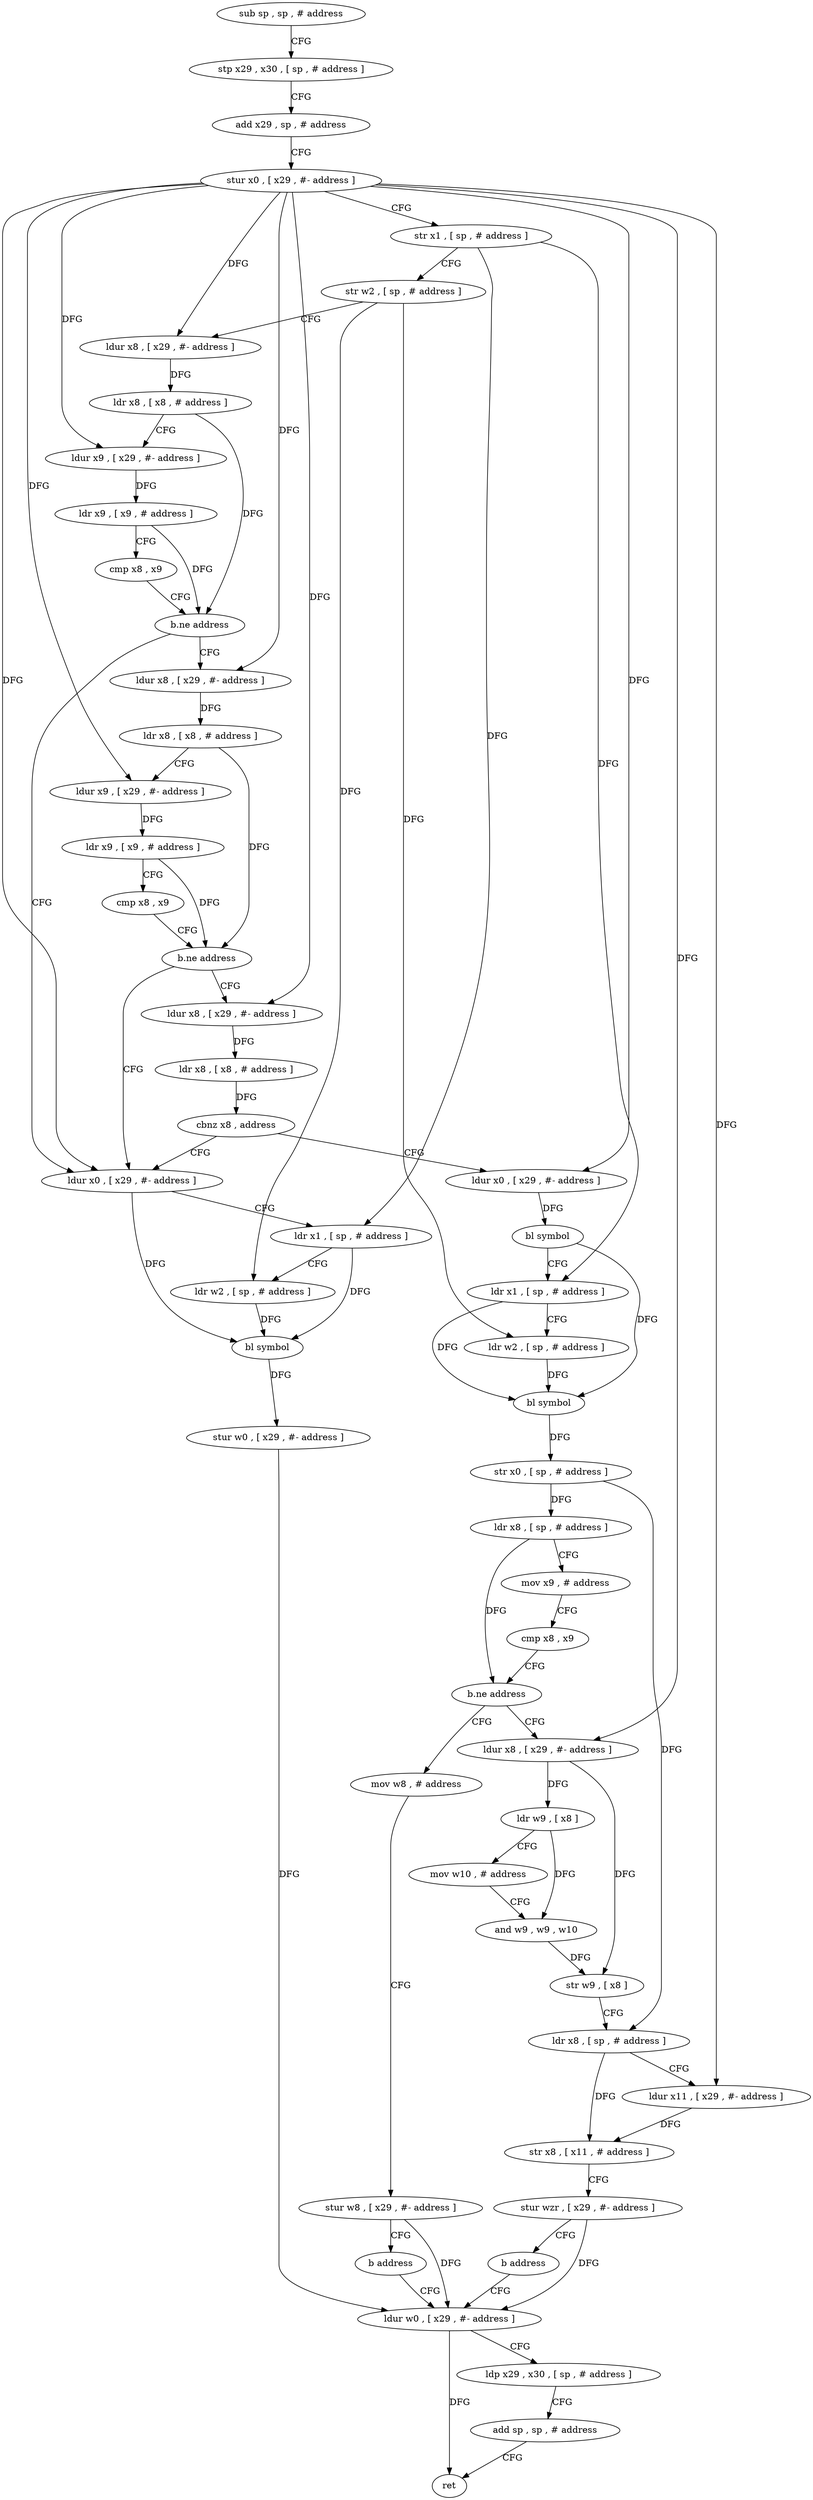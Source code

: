 digraph "func" {
"4242120" [label = "sub sp , sp , # address" ]
"4242124" [label = "stp x29 , x30 , [ sp , # address ]" ]
"4242128" [label = "add x29 , sp , # address" ]
"4242132" [label = "stur x0 , [ x29 , #- address ]" ]
"4242136" [label = "str x1 , [ sp , # address ]" ]
"4242140" [label = "str w2 , [ sp , # address ]" ]
"4242144" [label = "ldur x8 , [ x29 , #- address ]" ]
"4242148" [label = "ldr x8 , [ x8 , # address ]" ]
"4242152" [label = "ldur x9 , [ x29 , #- address ]" ]
"4242156" [label = "ldr x9 , [ x9 , # address ]" ]
"4242160" [label = "cmp x8 , x9" ]
"4242164" [label = "b.ne address" ]
"4242296" [label = "ldur x0 , [ x29 , #- address ]" ]
"4242168" [label = "ldur x8 , [ x29 , #- address ]" ]
"4242300" [label = "ldr x1 , [ sp , # address ]" ]
"4242304" [label = "ldr w2 , [ sp , # address ]" ]
"4242308" [label = "bl symbol" ]
"4242312" [label = "stur w0 , [ x29 , #- address ]" ]
"4242316" [label = "ldur w0 , [ x29 , #- address ]" ]
"4242172" [label = "ldr x8 , [ x8 , # address ]" ]
"4242176" [label = "ldur x9 , [ x29 , #- address ]" ]
"4242180" [label = "ldr x9 , [ x9 , # address ]" ]
"4242184" [label = "cmp x8 , x9" ]
"4242188" [label = "b.ne address" ]
"4242192" [label = "ldur x8 , [ x29 , #- address ]" ]
"4242196" [label = "ldr x8 , [ x8 , # address ]" ]
"4242200" [label = "cbnz x8 , address" ]
"4242204" [label = "ldur x0 , [ x29 , #- address ]" ]
"4242208" [label = "bl symbol" ]
"4242212" [label = "ldr x1 , [ sp , # address ]" ]
"4242216" [label = "ldr w2 , [ sp , # address ]" ]
"4242220" [label = "bl symbol" ]
"4242224" [label = "str x0 , [ sp , # address ]" ]
"4242228" [label = "ldr x8 , [ sp , # address ]" ]
"4242232" [label = "mov x9 , # address" ]
"4242236" [label = "cmp x8 , x9" ]
"4242240" [label = "b.ne address" ]
"4242256" [label = "ldur x8 , [ x29 , #- address ]" ]
"4242244" [label = "mov w8 , # address" ]
"4242260" [label = "ldr w9 , [ x8 ]" ]
"4242264" [label = "mov w10 , # address" ]
"4242268" [label = "and w9 , w9 , w10" ]
"4242272" [label = "str w9 , [ x8 ]" ]
"4242276" [label = "ldr x8 , [ sp , # address ]" ]
"4242280" [label = "ldur x11 , [ x29 , #- address ]" ]
"4242284" [label = "str x8 , [ x11 , # address ]" ]
"4242288" [label = "stur wzr , [ x29 , #- address ]" ]
"4242292" [label = "b address" ]
"4242248" [label = "stur w8 , [ x29 , #- address ]" ]
"4242252" [label = "b address" ]
"4242320" [label = "ldp x29 , x30 , [ sp , # address ]" ]
"4242324" [label = "add sp , sp , # address" ]
"4242328" [label = "ret" ]
"4242120" -> "4242124" [ label = "CFG" ]
"4242124" -> "4242128" [ label = "CFG" ]
"4242128" -> "4242132" [ label = "CFG" ]
"4242132" -> "4242136" [ label = "CFG" ]
"4242132" -> "4242144" [ label = "DFG" ]
"4242132" -> "4242152" [ label = "DFG" ]
"4242132" -> "4242296" [ label = "DFG" ]
"4242132" -> "4242168" [ label = "DFG" ]
"4242132" -> "4242176" [ label = "DFG" ]
"4242132" -> "4242192" [ label = "DFG" ]
"4242132" -> "4242204" [ label = "DFG" ]
"4242132" -> "4242256" [ label = "DFG" ]
"4242132" -> "4242280" [ label = "DFG" ]
"4242136" -> "4242140" [ label = "CFG" ]
"4242136" -> "4242300" [ label = "DFG" ]
"4242136" -> "4242212" [ label = "DFG" ]
"4242140" -> "4242144" [ label = "CFG" ]
"4242140" -> "4242304" [ label = "DFG" ]
"4242140" -> "4242216" [ label = "DFG" ]
"4242144" -> "4242148" [ label = "DFG" ]
"4242148" -> "4242152" [ label = "CFG" ]
"4242148" -> "4242164" [ label = "DFG" ]
"4242152" -> "4242156" [ label = "DFG" ]
"4242156" -> "4242160" [ label = "CFG" ]
"4242156" -> "4242164" [ label = "DFG" ]
"4242160" -> "4242164" [ label = "CFG" ]
"4242164" -> "4242296" [ label = "CFG" ]
"4242164" -> "4242168" [ label = "CFG" ]
"4242296" -> "4242300" [ label = "CFG" ]
"4242296" -> "4242308" [ label = "DFG" ]
"4242168" -> "4242172" [ label = "DFG" ]
"4242300" -> "4242304" [ label = "CFG" ]
"4242300" -> "4242308" [ label = "DFG" ]
"4242304" -> "4242308" [ label = "DFG" ]
"4242308" -> "4242312" [ label = "DFG" ]
"4242312" -> "4242316" [ label = "DFG" ]
"4242316" -> "4242320" [ label = "CFG" ]
"4242316" -> "4242328" [ label = "DFG" ]
"4242172" -> "4242176" [ label = "CFG" ]
"4242172" -> "4242188" [ label = "DFG" ]
"4242176" -> "4242180" [ label = "DFG" ]
"4242180" -> "4242184" [ label = "CFG" ]
"4242180" -> "4242188" [ label = "DFG" ]
"4242184" -> "4242188" [ label = "CFG" ]
"4242188" -> "4242296" [ label = "CFG" ]
"4242188" -> "4242192" [ label = "CFG" ]
"4242192" -> "4242196" [ label = "DFG" ]
"4242196" -> "4242200" [ label = "DFG" ]
"4242200" -> "4242296" [ label = "CFG" ]
"4242200" -> "4242204" [ label = "CFG" ]
"4242204" -> "4242208" [ label = "DFG" ]
"4242208" -> "4242212" [ label = "CFG" ]
"4242208" -> "4242220" [ label = "DFG" ]
"4242212" -> "4242216" [ label = "CFG" ]
"4242212" -> "4242220" [ label = "DFG" ]
"4242216" -> "4242220" [ label = "DFG" ]
"4242220" -> "4242224" [ label = "DFG" ]
"4242224" -> "4242228" [ label = "DFG" ]
"4242224" -> "4242276" [ label = "DFG" ]
"4242228" -> "4242232" [ label = "CFG" ]
"4242228" -> "4242240" [ label = "DFG" ]
"4242232" -> "4242236" [ label = "CFG" ]
"4242236" -> "4242240" [ label = "CFG" ]
"4242240" -> "4242256" [ label = "CFG" ]
"4242240" -> "4242244" [ label = "CFG" ]
"4242256" -> "4242260" [ label = "DFG" ]
"4242256" -> "4242272" [ label = "DFG" ]
"4242244" -> "4242248" [ label = "CFG" ]
"4242260" -> "4242264" [ label = "CFG" ]
"4242260" -> "4242268" [ label = "DFG" ]
"4242264" -> "4242268" [ label = "CFG" ]
"4242268" -> "4242272" [ label = "DFG" ]
"4242272" -> "4242276" [ label = "CFG" ]
"4242276" -> "4242280" [ label = "CFG" ]
"4242276" -> "4242284" [ label = "DFG" ]
"4242280" -> "4242284" [ label = "DFG" ]
"4242284" -> "4242288" [ label = "CFG" ]
"4242288" -> "4242292" [ label = "CFG" ]
"4242288" -> "4242316" [ label = "DFG" ]
"4242292" -> "4242316" [ label = "CFG" ]
"4242248" -> "4242252" [ label = "CFG" ]
"4242248" -> "4242316" [ label = "DFG" ]
"4242252" -> "4242316" [ label = "CFG" ]
"4242320" -> "4242324" [ label = "CFG" ]
"4242324" -> "4242328" [ label = "CFG" ]
}
